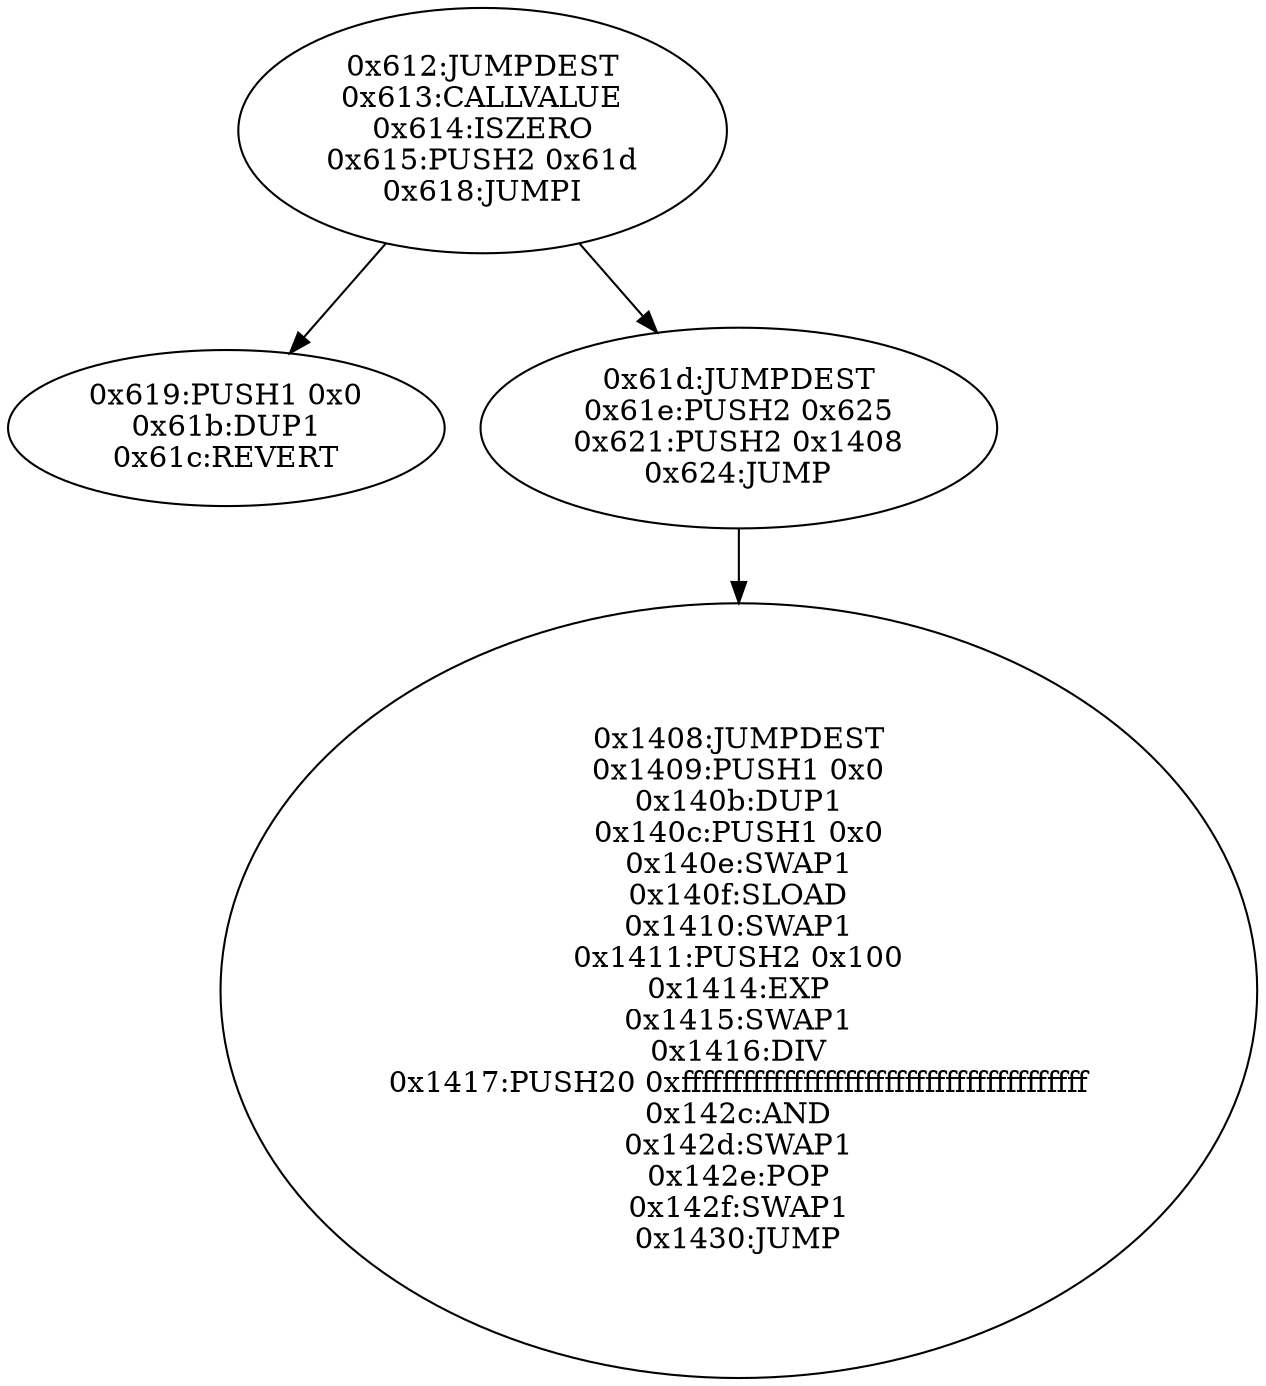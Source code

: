 digraph{
1554[label="0x612:JUMPDEST
0x613:CALLVALUE
0x614:ISZERO
0x615:PUSH2 0x61d
0x618:JUMPI"]
1554 -> 1561
1554 -> 1565
1561[label="0x619:PUSH1 0x0
0x61b:DUP1
0x61c:REVERT"]
1565[label="0x61d:JUMPDEST
0x61e:PUSH2 0x625
0x621:PUSH2 0x1408
0x624:JUMP"]
1565 -> 5128
5128[label="0x1408:JUMPDEST
0x1409:PUSH1 0x0
0x140b:DUP1
0x140c:PUSH1 0x0
0x140e:SWAP1
0x140f:SLOAD
0x1410:SWAP1
0x1411:PUSH2 0x100
0x1414:EXP
0x1415:SWAP1
0x1416:DIV
0x1417:PUSH20 0xffffffffffffffffffffffffffffffffffffffff
0x142c:AND
0x142d:SWAP1
0x142e:POP
0x142f:SWAP1
0x1430:JUMP"]

}